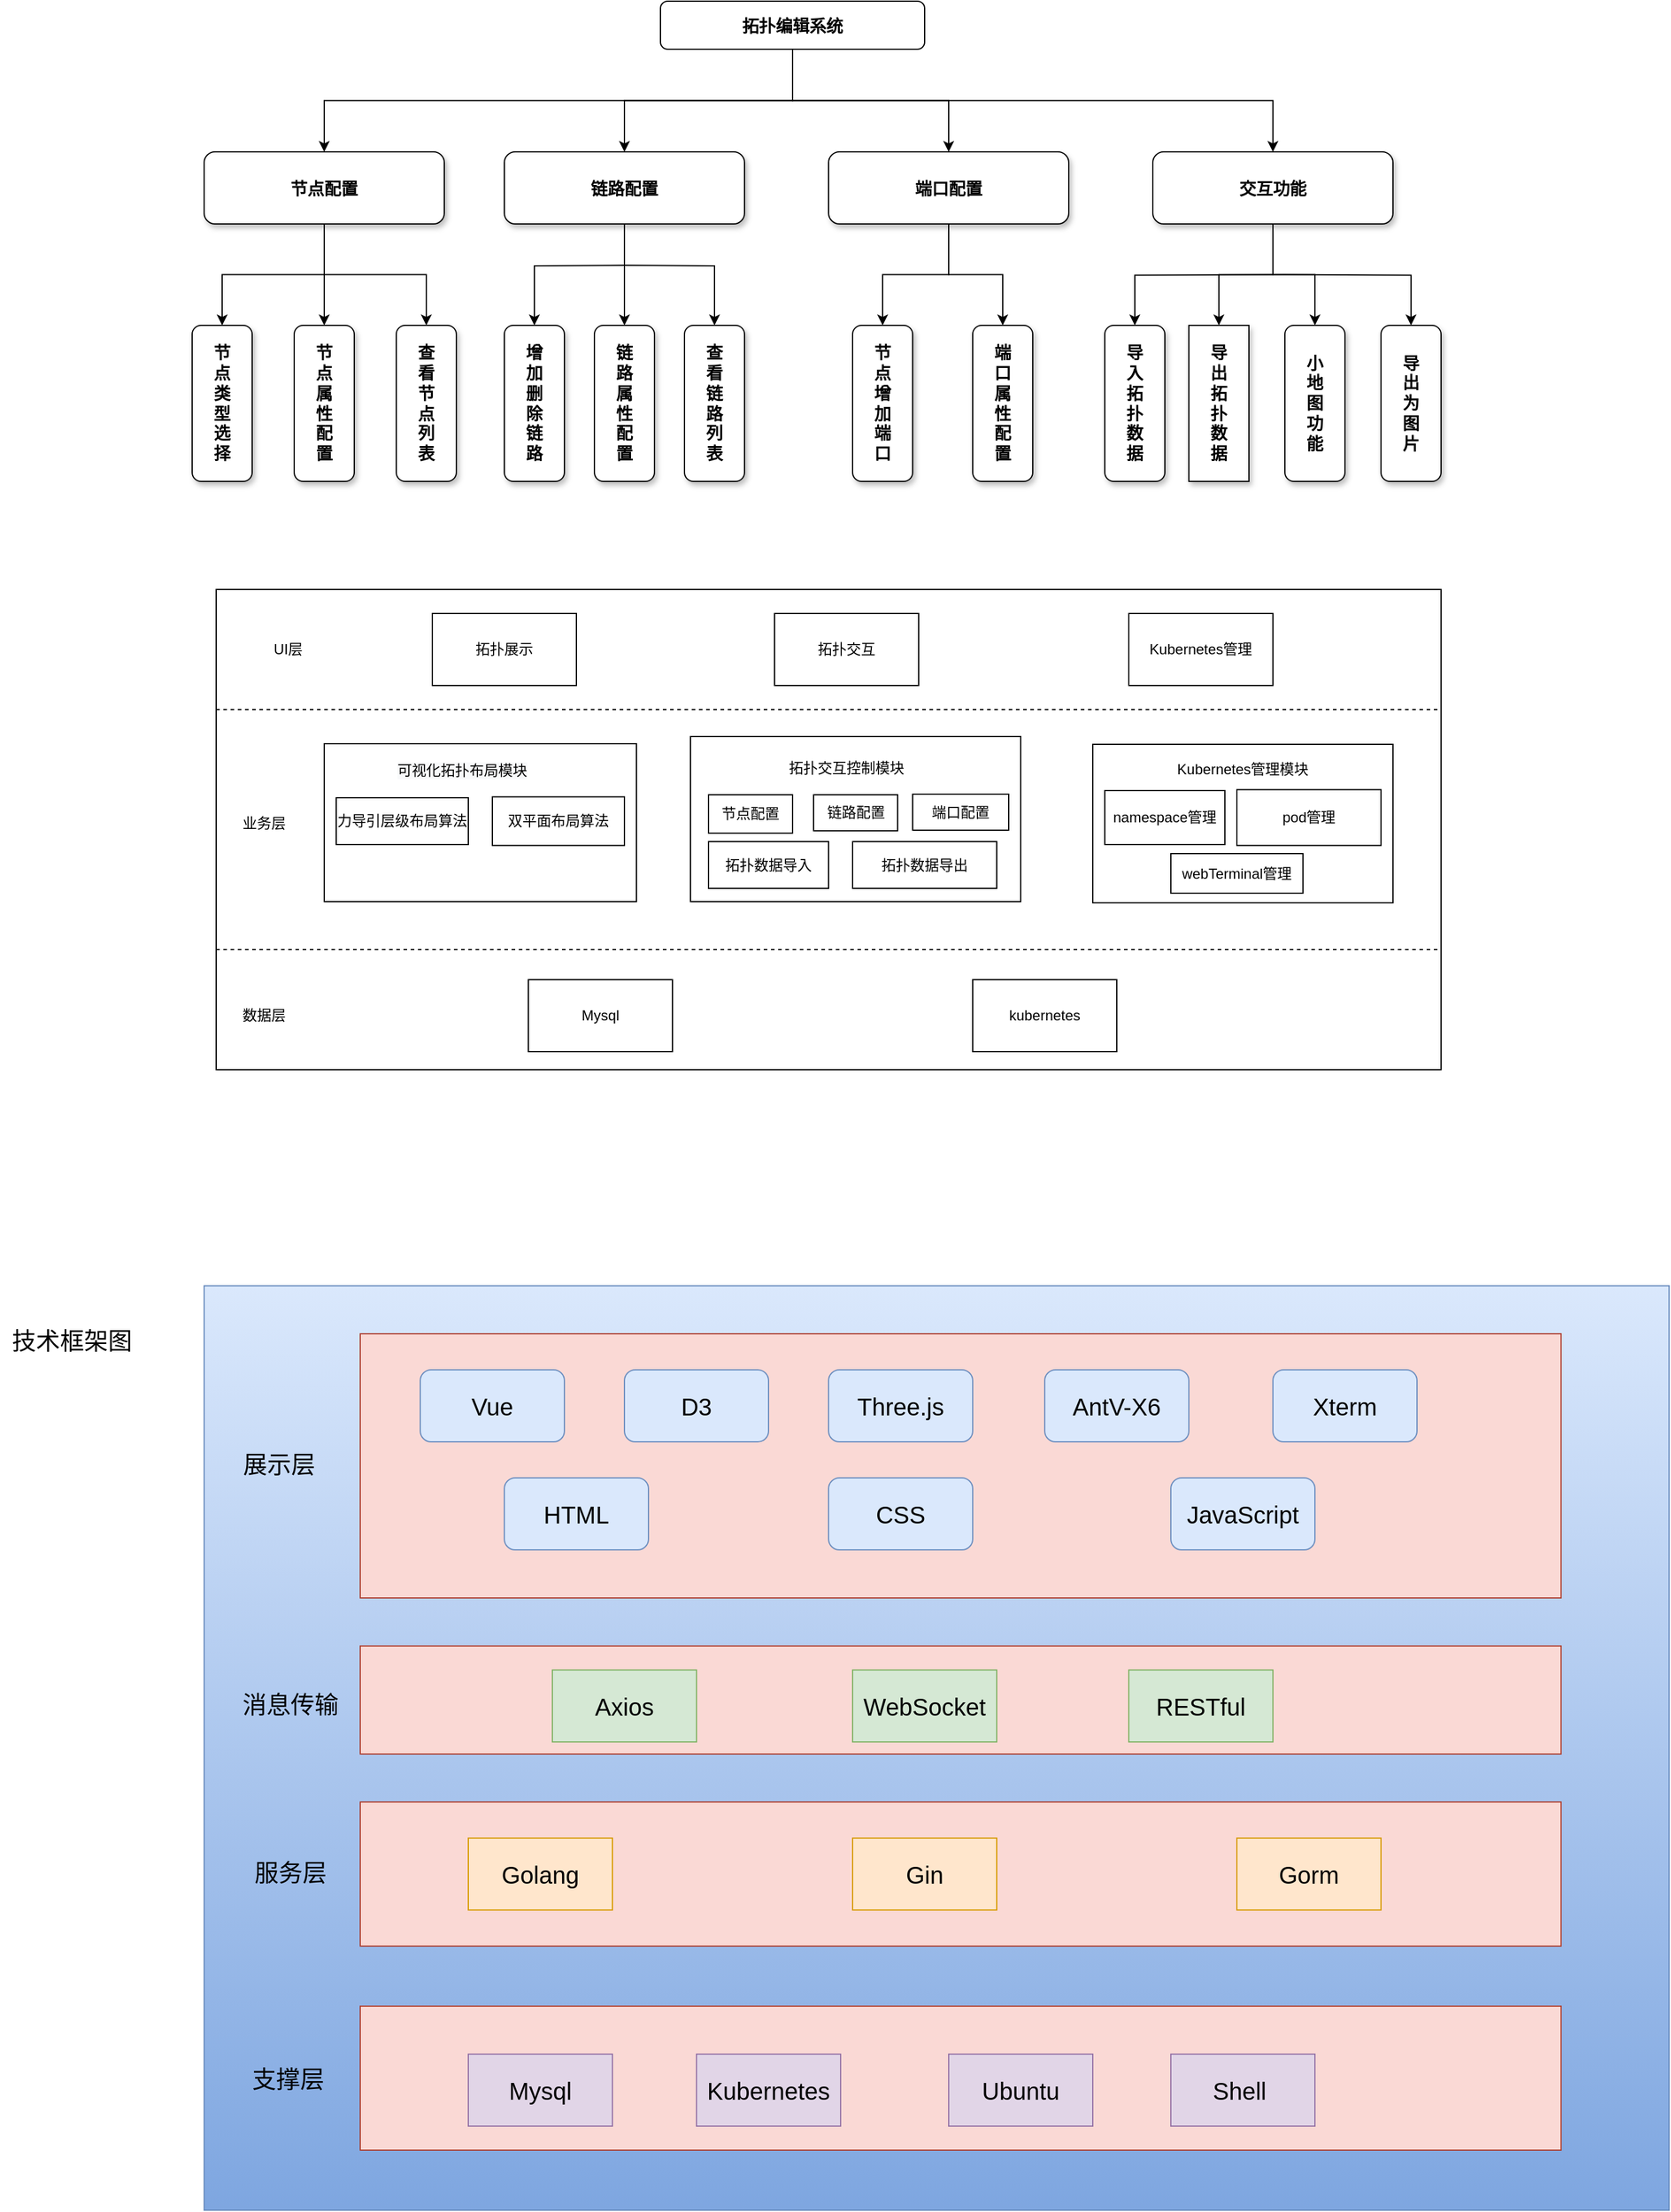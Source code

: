 <mxfile version="20.5.1" type="github">
  <diagram name="Page-1" id="97916047-d0de-89f5-080d-49f4d83e522f">
    <mxGraphModel dx="1673" dy="887" grid="1" gridSize="10" guides="1" tooltips="1" connect="1" arrows="1" fold="1" page="1" pageScale="1.5" pageWidth="4681" pageHeight="3300" background="none" math="0" shadow="0">
      <root>
        <mxCell id="0" />
        <mxCell id="1" parent="0" />
        <mxCell id="KwxauNoUihIvwHTF1U2A-198" value="" style="rounded=0;whiteSpace=wrap;html=1;shadow=0;fontSize=20;fillColor=#dae8fc;strokeColor=#6c8ebf;gradientColor=#7ea6e0;" vertex="1" parent="1">
          <mxGeometry x="330" y="1400" width="1220" height="770" as="geometry" />
        </mxCell>
        <mxCell id="3" value="拓扑编辑系统" style="rounded=1;shadow=0;fontStyle=1;fontSize=14;" parent="1" vertex="1">
          <mxGeometry x="710" y="330" width="220" height="40" as="geometry" />
        </mxCell>
        <mxCell id="KwxauNoUihIvwHTF1U2A-68" value="" style="edgeStyle=orthogonalEdgeStyle;rounded=0;jumpSize=1;orthogonalLoop=1;jettySize=auto;html=1;strokeColor=default;startFill=1;endFill=1;" edge="1" parent="1" source="4" target="KwxauNoUihIvwHTF1U2A-67">
          <mxGeometry relative="1" as="geometry" />
        </mxCell>
        <mxCell id="KwxauNoUihIvwHTF1U2A-70" value="" style="edgeStyle=orthogonalEdgeStyle;rounded=0;jumpSize=1;orthogonalLoop=1;jettySize=auto;html=1;strokeColor=default;startFill=1;endFill=1;entryX=0.5;entryY=0;entryDx=0;entryDy=0;" edge="1" parent="1" source="4" target="KwxauNoUihIvwHTF1U2A-71">
          <mxGeometry relative="1" as="geometry">
            <mxPoint x="470" y="610" as="targetPoint" />
          </mxGeometry>
        </mxCell>
        <mxCell id="4" value="节点配置" style="rounded=1;shadow=1;fontStyle=1;fontSize=14;" parent="1" vertex="1">
          <mxGeometry x="330" y="455.5" width="200" height="60" as="geometry" />
        </mxCell>
        <mxCell id="5" value="链路配置" style="rounded=1;shadow=1;fontStyle=1;fontSize=14;" parent="1" vertex="1">
          <mxGeometry x="580" y="455.5" width="200" height="60" as="geometry" />
        </mxCell>
        <mxCell id="6" value="端口配置" style="rounded=1;shadow=1;fontStyle=1;fontSize=14;" parent="1" vertex="1">
          <mxGeometry x="850" y="455.5" width="200" height="60" as="geometry" />
        </mxCell>
        <mxCell id="KwxauNoUihIvwHTF1U2A-131" value="" style="edgeStyle=orthogonalEdgeStyle;rounded=0;jumpSize=1;orthogonalLoop=1;jettySize=auto;html=1;strokeColor=default;startFill=1;endFill=1;" edge="1" parent="1" source="KwxauNoUihIvwHTF1U2A-57" target="KwxauNoUihIvwHTF1U2A-128">
          <mxGeometry relative="1" as="geometry" />
        </mxCell>
        <mxCell id="KwxauNoUihIvwHTF1U2A-135" style="edgeStyle=orthogonalEdgeStyle;rounded=0;jumpSize=1;orthogonalLoop=1;jettySize=auto;html=1;exitX=0.5;exitY=1;exitDx=0;exitDy=0;entryX=0.5;entryY=0;entryDx=0;entryDy=0;strokeColor=default;startFill=1;endFill=1;" edge="1" parent="1" source="KwxauNoUihIvwHTF1U2A-57" target="KwxauNoUihIvwHTF1U2A-134">
          <mxGeometry relative="1" as="geometry" />
        </mxCell>
        <mxCell id="KwxauNoUihIvwHTF1U2A-57" value="交互功能" style="rounded=1;shadow=1;fontStyle=1;fontSize=14;" vertex="1" parent="1">
          <mxGeometry x="1120" y="455.5" width="200" height="60" as="geometry" />
        </mxCell>
        <mxCell id="KwxauNoUihIvwHTF1U2A-63" value="" style="endArrow=classic;html=1;rounded=0;strokeColor=default;jumpSize=1;edgeStyle=orthogonalEdgeStyle;entryX=0.5;entryY=0;entryDx=0;entryDy=0;exitX=0.5;exitY=1;exitDx=0;exitDy=0;" edge="1" parent="1" source="3" target="4">
          <mxGeometry width="50" height="50" relative="1" as="geometry">
            <mxPoint x="769.94" y="390" as="sourcePoint" />
            <mxPoint x="719.94" y="440" as="targetPoint" />
          </mxGeometry>
        </mxCell>
        <mxCell id="KwxauNoUihIvwHTF1U2A-64" value="" style="endArrow=classic;html=1;rounded=0;strokeColor=default;jumpSize=1;entryX=0.5;entryY=0;entryDx=0;entryDy=0;exitX=0.5;exitY=1;exitDx=0;exitDy=0;edgeStyle=orthogonalEdgeStyle;" edge="1" parent="1" source="3" target="5">
          <mxGeometry width="50" height="50" relative="1" as="geometry">
            <mxPoint x="830" y="420" as="sourcePoint" />
            <mxPoint x="780" y="470" as="targetPoint" />
          </mxGeometry>
        </mxCell>
        <mxCell id="KwxauNoUihIvwHTF1U2A-65" value="" style="endArrow=classic;html=1;rounded=0;strokeColor=default;jumpSize=1;edgeStyle=orthogonalEdgeStyle;entryX=0.5;entryY=0;entryDx=0;entryDy=0;exitX=0.5;exitY=1;exitDx=0;exitDy=0;" edge="1" parent="1" source="3" target="6">
          <mxGeometry width="50" height="50" relative="1" as="geometry">
            <mxPoint x="960" y="360" as="sourcePoint" />
            <mxPoint x="910" y="410" as="targetPoint" />
          </mxGeometry>
        </mxCell>
        <mxCell id="KwxauNoUihIvwHTF1U2A-66" value="" style="endArrow=classic;html=1;rounded=0;strokeColor=default;jumpSize=1;entryX=0.5;entryY=0;entryDx=0;entryDy=0;exitX=0.5;exitY=1;exitDx=0;exitDy=0;edgeStyle=orthogonalEdgeStyle;" edge="1" parent="1" source="3" target="KwxauNoUihIvwHTF1U2A-57">
          <mxGeometry width="50" height="50" relative="1" as="geometry">
            <mxPoint x="1130" y="400" as="sourcePoint" />
            <mxPoint x="1080" y="450" as="targetPoint" />
          </mxGeometry>
        </mxCell>
        <mxCell id="KwxauNoUihIvwHTF1U2A-67" value="节&lt;br&gt;点&lt;br&gt;类&lt;br&gt;型&lt;br&gt;选&lt;br&gt;择" style="whiteSpace=wrap;html=1;fontSize=14;rounded=1;shadow=1;fontStyle=1;align=center;" vertex="1" parent="1">
          <mxGeometry x="320" y="600" width="50" height="130" as="geometry" />
        </mxCell>
        <mxCell id="KwxauNoUihIvwHTF1U2A-71" value="节&lt;br&gt;点&lt;br&gt;属&lt;br&gt;性&lt;br&gt;配&lt;br&gt;置" style="whiteSpace=wrap;html=1;fontSize=14;rounded=1;shadow=1;fontStyle=1;" vertex="1" parent="1">
          <mxGeometry x="405" y="600" width="50" height="130" as="geometry" />
        </mxCell>
        <mxCell id="KwxauNoUihIvwHTF1U2A-73" value="查&lt;br&gt;看&lt;br&gt;节&lt;br&gt;点&lt;br&gt;列&lt;br&gt;表" style="whiteSpace=wrap;html=1;fontSize=14;rounded=1;shadow=1;fontStyle=1;" vertex="1" parent="1">
          <mxGeometry x="490" y="600" width="50" height="130" as="geometry" />
        </mxCell>
        <mxCell id="KwxauNoUihIvwHTF1U2A-74" value="" style="edgeStyle=orthogonalEdgeStyle;rounded=0;jumpSize=1;orthogonalLoop=1;jettySize=auto;html=1;strokeColor=default;startFill=1;endFill=1;entryX=0.5;entryY=0;entryDx=0;entryDy=0;exitX=0.5;exitY=1;exitDx=0;exitDy=0;" edge="1" parent="1" source="4" target="KwxauNoUihIvwHTF1U2A-73">
          <mxGeometry relative="1" as="geometry">
            <mxPoint x="480" y="510" as="sourcePoint" />
            <mxPoint x="515" y="594.5" as="targetPoint" />
          </mxGeometry>
        </mxCell>
        <mxCell id="KwxauNoUihIvwHTF1U2A-101" value="" style="edgeStyle=orthogonalEdgeStyle;rounded=0;jumpSize=1;orthogonalLoop=1;jettySize=auto;html=1;strokeColor=default;startFill=1;endFill=1;" edge="1" parent="1" target="KwxauNoUihIvwHTF1U2A-103">
          <mxGeometry relative="1" as="geometry">
            <mxPoint x="680" y="550" as="sourcePoint" />
          </mxGeometry>
        </mxCell>
        <mxCell id="KwxauNoUihIvwHTF1U2A-102" value="" style="edgeStyle=orthogonalEdgeStyle;rounded=0;jumpSize=1;orthogonalLoop=1;jettySize=auto;html=1;strokeColor=default;startFill=1;endFill=1;entryX=0.5;entryY=0;entryDx=0;entryDy=0;exitX=0.5;exitY=1;exitDx=0;exitDy=0;" edge="1" parent="1" target="KwxauNoUihIvwHTF1U2A-104" source="5">
          <mxGeometry relative="1" as="geometry">
            <mxPoint x="680" y="550" as="sourcePoint" />
            <mxPoint x="720" y="644.5" as="targetPoint" />
          </mxGeometry>
        </mxCell>
        <mxCell id="KwxauNoUihIvwHTF1U2A-103" value="增&lt;br&gt;加&lt;br&gt;删&lt;br&gt;除&lt;br&gt;链&lt;br&gt;路" style="whiteSpace=wrap;html=1;fontSize=14;rounded=1;shadow=1;fontStyle=1;align=center;" vertex="1" parent="1">
          <mxGeometry x="580" y="600" width="50" height="130" as="geometry" />
        </mxCell>
        <mxCell id="KwxauNoUihIvwHTF1U2A-104" value="链&lt;br&gt;路&lt;br&gt;属&lt;br&gt;性&lt;br&gt;配&lt;br&gt;置" style="whiteSpace=wrap;html=1;fontSize=14;rounded=1;shadow=1;fontStyle=1;" vertex="1" parent="1">
          <mxGeometry x="655" y="600" width="50" height="130" as="geometry" />
        </mxCell>
        <mxCell id="KwxauNoUihIvwHTF1U2A-105" value="查&lt;br&gt;看&lt;br&gt;链&lt;br&gt;路&lt;br&gt;列&lt;br&gt;表" style="whiteSpace=wrap;html=1;fontSize=14;rounded=1;shadow=1;fontStyle=1;" vertex="1" parent="1">
          <mxGeometry x="730" y="600" width="50" height="130" as="geometry" />
        </mxCell>
        <mxCell id="KwxauNoUihIvwHTF1U2A-106" value="" style="edgeStyle=orthogonalEdgeStyle;rounded=0;jumpSize=1;orthogonalLoop=1;jettySize=auto;html=1;strokeColor=default;startFill=1;endFill=1;entryX=0.5;entryY=0;entryDx=0;entryDy=0;exitX=0.5;exitY=1;exitDx=0;exitDy=0;" edge="1" parent="1" target="KwxauNoUihIvwHTF1U2A-105">
          <mxGeometry relative="1" as="geometry">
            <mxPoint x="680" y="550" as="sourcePoint" />
            <mxPoint x="765" y="629" as="targetPoint" />
          </mxGeometry>
        </mxCell>
        <mxCell id="KwxauNoUihIvwHTF1U2A-119" value="" style="edgeStyle=orthogonalEdgeStyle;rounded=0;jumpSize=1;orthogonalLoop=1;jettySize=auto;html=1;strokeColor=default;startFill=1;endFill=1;exitX=0.5;exitY=1;exitDx=0;exitDy=0;" edge="1" parent="1" target="KwxauNoUihIvwHTF1U2A-121" source="6">
          <mxGeometry relative="1" as="geometry">
            <mxPoint x="950" y="560" as="sourcePoint" />
          </mxGeometry>
        </mxCell>
        <mxCell id="KwxauNoUihIvwHTF1U2A-120" value="" style="edgeStyle=orthogonalEdgeStyle;rounded=0;jumpSize=1;orthogonalLoop=1;jettySize=auto;html=1;strokeColor=default;startFill=1;endFill=1;entryX=0.5;entryY=0;entryDx=0;entryDy=0;exitX=0.5;exitY=1;exitDx=0;exitDy=0;" edge="1" parent="1" target="KwxauNoUihIvwHTF1U2A-122" source="6">
          <mxGeometry relative="1" as="geometry">
            <mxPoint x="940" y="550" as="sourcePoint" />
            <mxPoint x="980" y="644.5" as="targetPoint" />
          </mxGeometry>
        </mxCell>
        <mxCell id="KwxauNoUihIvwHTF1U2A-121" value="节&lt;br&gt;点&lt;br&gt;增&lt;br&gt;加&lt;br&gt;端&lt;br&gt;口" style="whiteSpace=wrap;html=1;fontSize=14;rounded=1;shadow=1;fontStyle=1;align=center;" vertex="1" parent="1">
          <mxGeometry x="870" y="600" width="50" height="130" as="geometry" />
        </mxCell>
        <mxCell id="KwxauNoUihIvwHTF1U2A-122" value="端&lt;br&gt;口&lt;br&gt;属&lt;br&gt;性&lt;br&gt;配&lt;br&gt;置" style="whiteSpace=wrap;html=1;fontSize=14;rounded=1;shadow=1;fontStyle=1;" vertex="1" parent="1">
          <mxGeometry x="970" y="600" width="50" height="130" as="geometry" />
        </mxCell>
        <mxCell id="KwxauNoUihIvwHTF1U2A-125" value="" style="edgeStyle=orthogonalEdgeStyle;rounded=0;jumpSize=1;orthogonalLoop=1;jettySize=auto;html=1;strokeColor=default;startFill=1;endFill=1;" edge="1" parent="1" target="KwxauNoUihIvwHTF1U2A-127">
          <mxGeometry relative="1" as="geometry">
            <mxPoint x="1230" y="557.75" as="sourcePoint" />
          </mxGeometry>
        </mxCell>
        <mxCell id="KwxauNoUihIvwHTF1U2A-127" value="导&lt;br&gt;入&lt;br&gt;拓&lt;br&gt;扑&lt;br&gt;数&lt;br&gt;据" style="whiteSpace=wrap;html=1;fontSize=14;rounded=1;shadow=1;fontStyle=1;align=center;" vertex="1" parent="1">
          <mxGeometry x="1080" y="600" width="50" height="130" as="geometry" />
        </mxCell>
        <mxCell id="KwxauNoUihIvwHTF1U2A-128" value="导&lt;br&gt;出&lt;br&gt;拓&lt;br&gt;扑&lt;br&gt;数&lt;br&gt;据" style="whiteSpace=wrap;html=1;fontSize=14;rounded=1;shadow=1;fontStyle=1;arcSize=0;" vertex="1" parent="1">
          <mxGeometry x="1150" y="600" width="50" height="130" as="geometry" />
        </mxCell>
        <mxCell id="KwxauNoUihIvwHTF1U2A-129" value="导&lt;br&gt;出&lt;br&gt;为&lt;br&gt;图&lt;br&gt;片" style="whiteSpace=wrap;html=1;fontSize=14;rounded=1;shadow=1;fontStyle=1;" vertex="1" parent="1">
          <mxGeometry x="1310" y="600" width="50" height="130" as="geometry" />
        </mxCell>
        <mxCell id="KwxauNoUihIvwHTF1U2A-130" value="" style="edgeStyle=orthogonalEdgeStyle;rounded=0;jumpSize=1;orthogonalLoop=1;jettySize=auto;html=1;strokeColor=default;startFill=1;endFill=1;entryX=0.5;entryY=0;entryDx=0;entryDy=0;exitX=0.5;exitY=1;exitDx=0;exitDy=0;" edge="1" parent="1" target="KwxauNoUihIvwHTF1U2A-129">
          <mxGeometry relative="1" as="geometry">
            <mxPoint x="1230" y="557.75" as="sourcePoint" />
            <mxPoint x="1315" y="636.75" as="targetPoint" />
          </mxGeometry>
        </mxCell>
        <mxCell id="KwxauNoUihIvwHTF1U2A-134" value="小&lt;br&gt;地&lt;br&gt;图&lt;br&gt;功&lt;br&gt;能" style="whiteSpace=wrap;html=1;fontSize=14;rounded=1;shadow=1;fontStyle=1;" vertex="1" parent="1">
          <mxGeometry x="1230" y="600" width="50" height="130" as="geometry" />
        </mxCell>
        <mxCell id="KwxauNoUihIvwHTF1U2A-136" value="" style="rounded=0;whiteSpace=wrap;html=1;" vertex="1" parent="1">
          <mxGeometry x="340" y="820" width="1020" height="400" as="geometry" />
        </mxCell>
        <mxCell id="KwxauNoUihIvwHTF1U2A-137" value="" style="endArrow=none;dashed=1;html=1;rounded=0;exitX=0;exitY=0.25;exitDx=0;exitDy=0;entryX=1;entryY=0.25;entryDx=0;entryDy=0;" edge="1" parent="1" source="KwxauNoUihIvwHTF1U2A-136" target="KwxauNoUihIvwHTF1U2A-136">
          <mxGeometry width="50" height="50" relative="1" as="geometry">
            <mxPoint x="320" y="900" as="sourcePoint" />
            <mxPoint x="1350" y="880" as="targetPoint" />
          </mxGeometry>
        </mxCell>
        <mxCell id="KwxauNoUihIvwHTF1U2A-138" value="UI层&lt;br&gt;" style="text;html=1;strokeColor=none;fillColor=none;align=center;verticalAlign=middle;whiteSpace=wrap;rounded=0;" vertex="1" parent="1">
          <mxGeometry x="370" y="855" width="60" height="30" as="geometry" />
        </mxCell>
        <mxCell id="KwxauNoUihIvwHTF1U2A-139" value="拓扑展示" style="rounded=0;whiteSpace=wrap;html=1;" vertex="1" parent="1">
          <mxGeometry x="520" y="840" width="120" height="60" as="geometry" />
        </mxCell>
        <mxCell id="KwxauNoUihIvwHTF1U2A-140" value="拓扑交互" style="rounded=0;whiteSpace=wrap;html=1;" vertex="1" parent="1">
          <mxGeometry x="805" y="840" width="120" height="60" as="geometry" />
        </mxCell>
        <mxCell id="KwxauNoUihIvwHTF1U2A-141" value="Kubernetes管理" style="rounded=0;whiteSpace=wrap;html=1;" vertex="1" parent="1">
          <mxGeometry x="1100" y="840" width="120" height="60" as="geometry" />
        </mxCell>
        <mxCell id="KwxauNoUihIvwHTF1U2A-142" value="" style="endArrow=none;dashed=1;html=1;rounded=0;exitX=0;exitY=0.25;exitDx=0;exitDy=0;entryX=1;entryY=0.25;entryDx=0;entryDy=0;" edge="1" parent="1">
          <mxGeometry width="50" height="50" relative="1" as="geometry">
            <mxPoint x="340" y="1120" as="sourcePoint" />
            <mxPoint x="1360" y="1120" as="targetPoint" />
          </mxGeometry>
        </mxCell>
        <mxCell id="KwxauNoUihIvwHTF1U2A-143" value="业务层" style="text;html=1;strokeColor=none;fillColor=none;align=center;verticalAlign=middle;whiteSpace=wrap;rounded=0;" vertex="1" parent="1">
          <mxGeometry x="350" y="1000" width="60" height="30" as="geometry" />
        </mxCell>
        <mxCell id="KwxauNoUihIvwHTF1U2A-144" value="" style="rounded=0;whiteSpace=wrap;html=1;" vertex="1" parent="1">
          <mxGeometry x="430" y="948.5" width="260" height="131.5" as="geometry" />
        </mxCell>
        <mxCell id="KwxauNoUihIvwHTF1U2A-145" value="&lt;br&gt;&lt;span style=&quot;color: rgb(0, 0, 0); font-family: Helvetica; font-size: 12px; font-style: normal; font-variant-ligatures: normal; font-variant-caps: normal; font-weight: 400; letter-spacing: normal; orphans: 2; text-align: center; text-indent: 0px; text-transform: none; widows: 2; word-spacing: 0px; -webkit-text-stroke-width: 0px; background-color: rgb(248, 249, 250); text-decoration-thickness: initial; text-decoration-style: initial; text-decoration-color: initial; float: none; display: inline !important;&quot;&gt;可视化拓扑布局模块&lt;/span&gt;&lt;br&gt;" style="text;html=1;strokeColor=none;fillColor=none;align=center;verticalAlign=middle;whiteSpace=wrap;rounded=0;" vertex="1" parent="1">
          <mxGeometry x="490" y="957.5" width="110" height="10" as="geometry" />
        </mxCell>
        <mxCell id="KwxauNoUihIvwHTF1U2A-146" value="力导引层级布局算法" style="rounded=0;whiteSpace=wrap;html=1;" vertex="1" parent="1">
          <mxGeometry x="440" y="993.5" width="110" height="39" as="geometry" />
        </mxCell>
        <mxCell id="KwxauNoUihIvwHTF1U2A-147" value="双平面布局算法" style="rounded=0;whiteSpace=wrap;html=1;" vertex="1" parent="1">
          <mxGeometry x="570" y="992.75" width="110" height="40.5" as="geometry" />
        </mxCell>
        <mxCell id="KwxauNoUihIvwHTF1U2A-148" value="" style="rounded=0;whiteSpace=wrap;html=1;" vertex="1" parent="1">
          <mxGeometry x="735" y="942.5" width="275" height="137.5" as="geometry" />
        </mxCell>
        <mxCell id="KwxauNoUihIvwHTF1U2A-149" value="拓扑交互控制模块" style="text;html=1;strokeColor=none;fillColor=none;align=center;verticalAlign=middle;whiteSpace=wrap;rounded=0;" vertex="1" parent="1">
          <mxGeometry x="810" y="957.5" width="110" height="22" as="geometry" />
        </mxCell>
        <mxCell id="KwxauNoUihIvwHTF1U2A-150" value="节点配置" style="rounded=0;whiteSpace=wrap;html=1;" vertex="1" parent="1">
          <mxGeometry x="750" y="991" width="70" height="32" as="geometry" />
        </mxCell>
        <mxCell id="KwxauNoUihIvwHTF1U2A-151" value="链路配置" style="rounded=0;whiteSpace=wrap;html=1;" vertex="1" parent="1">
          <mxGeometry x="837.5" y="991" width="70" height="30" as="geometry" />
        </mxCell>
        <mxCell id="KwxauNoUihIvwHTF1U2A-152" value="端口配置" style="rounded=0;whiteSpace=wrap;html=1;" vertex="1" parent="1">
          <mxGeometry x="920" y="990.5" width="80" height="30" as="geometry" />
        </mxCell>
        <mxCell id="KwxauNoUihIvwHTF1U2A-153" value="拓扑数据导入" style="rounded=0;whiteSpace=wrap;html=1;" vertex="1" parent="1">
          <mxGeometry x="750" y="1030" width="100" height="39" as="geometry" />
        </mxCell>
        <mxCell id="KwxauNoUihIvwHTF1U2A-154" value="拓扑数据导出" style="rounded=0;whiteSpace=wrap;html=1;" vertex="1" parent="1">
          <mxGeometry x="870" y="1030" width="120" height="39" as="geometry" />
        </mxCell>
        <mxCell id="KwxauNoUihIvwHTF1U2A-155" value="" style="rounded=0;whiteSpace=wrap;html=1;" vertex="1" parent="1">
          <mxGeometry x="1070" y="949" width="250" height="132" as="geometry" />
        </mxCell>
        <mxCell id="KwxauNoUihIvwHTF1U2A-156" value="namespace管理" style="rounded=0;whiteSpace=wrap;html=1;" vertex="1" parent="1">
          <mxGeometry x="1080" y="987.5" width="100" height="45" as="geometry" />
        </mxCell>
        <mxCell id="KwxauNoUihIvwHTF1U2A-157" value="Kubernetes管理模块" style="text;html=1;strokeColor=none;fillColor=none;align=center;verticalAlign=middle;whiteSpace=wrap;rounded=0;" vertex="1" parent="1">
          <mxGeometry x="1135" y="960.5" width="120" height="19" as="geometry" />
        </mxCell>
        <mxCell id="KwxauNoUihIvwHTF1U2A-158" value="pod管理" style="rounded=0;whiteSpace=wrap;html=1;" vertex="1" parent="1">
          <mxGeometry x="1190" y="986.75" width="120" height="46.5" as="geometry" />
        </mxCell>
        <mxCell id="KwxauNoUihIvwHTF1U2A-159" value="数据层" style="text;html=1;strokeColor=none;fillColor=none;align=center;verticalAlign=middle;whiteSpace=wrap;rounded=0;" vertex="1" parent="1">
          <mxGeometry x="350" y="1160" width="60" height="30" as="geometry" />
        </mxCell>
        <mxCell id="KwxauNoUihIvwHTF1U2A-160" value="Mysql" style="rounded=0;whiteSpace=wrap;html=1;" vertex="1" parent="1">
          <mxGeometry x="600" y="1145" width="120" height="60" as="geometry" />
        </mxCell>
        <mxCell id="KwxauNoUihIvwHTF1U2A-161" value="kubernetes" style="rounded=0;whiteSpace=wrap;html=1;" vertex="1" parent="1">
          <mxGeometry x="970" y="1145" width="120" height="60" as="geometry" />
        </mxCell>
        <mxCell id="KwxauNoUihIvwHTF1U2A-162" value="webTerminal管理" style="rounded=0;whiteSpace=wrap;html=1;" vertex="1" parent="1">
          <mxGeometry x="1135" y="1040" width="110" height="33" as="geometry" />
        </mxCell>
        <mxCell id="KwxauNoUihIvwHTF1U2A-174" value="技术框架图" style="text;html=1;strokeColor=none;fillColor=none;align=center;verticalAlign=middle;whiteSpace=wrap;rounded=0;shadow=0;fontSize=20;" vertex="1" parent="1">
          <mxGeometry x="160" y="1430" width="120" height="30" as="geometry" />
        </mxCell>
        <mxCell id="KwxauNoUihIvwHTF1U2A-189" value="" style="rounded=0;whiteSpace=wrap;html=1;shadow=0;fontSize=20;fillColor=#fad9d5;strokeColor=#ae4132;" vertex="1" parent="1">
          <mxGeometry x="460" y="1440" width="1000" height="220" as="geometry" />
        </mxCell>
        <mxCell id="KwxauNoUihIvwHTF1U2A-163" value="" style="rounded=0;whiteSpace=wrap;html=1;shadow=0;fontStyle=1;fillColor=#fad9d5;strokeColor=#ae4132;" vertex="1" parent="1">
          <mxGeometry x="460" y="1830" width="1000" height="120" as="geometry" />
        </mxCell>
        <mxCell id="KwxauNoUihIvwHTF1U2A-170" value="Golang" style="rounded=0;whiteSpace=wrap;html=1;shadow=0;fontSize=20;fillColor=#ffe6cc;strokeColor=#d79b00;" vertex="1" parent="1">
          <mxGeometry x="550" y="1860" width="120" height="60" as="geometry" />
        </mxCell>
        <mxCell id="KwxauNoUihIvwHTF1U2A-171" value="Gin" style="rounded=0;whiteSpace=wrap;html=1;shadow=0;fontSize=20;fillColor=#ffe6cc;strokeColor=#d79b00;" vertex="1" parent="1">
          <mxGeometry x="870" y="1860" width="120" height="60" as="geometry" />
        </mxCell>
        <mxCell id="KwxauNoUihIvwHTF1U2A-184" value="展示层" style="text;html=1;strokeColor=none;fillColor=none;align=center;verticalAlign=middle;whiteSpace=wrap;rounded=0;shadow=0;fontSize=20;" vertex="1" parent="1">
          <mxGeometry x="345" y="1530" width="95" height="35" as="geometry" />
        </mxCell>
        <mxCell id="KwxauNoUihIvwHTF1U2A-165" value="D3" style="rounded=1;whiteSpace=wrap;html=1;shadow=0;fontSize=20;fillColor=#dae8fc;strokeColor=#6c8ebf;" vertex="1" parent="1">
          <mxGeometry x="680" y="1470" width="120" height="60" as="geometry" />
        </mxCell>
        <mxCell id="KwxauNoUihIvwHTF1U2A-166" value="Three.js" style="rounded=1;whiteSpace=wrap;html=1;shadow=0;fontSize=20;fillColor=#dae8fc;strokeColor=#6c8ebf;" vertex="1" parent="1">
          <mxGeometry x="850" y="1470" width="120" height="60" as="geometry" />
        </mxCell>
        <mxCell id="KwxauNoUihIvwHTF1U2A-167" value="AntV-X6" style="rounded=1;whiteSpace=wrap;html=1;shadow=0;fontSize=20;fillColor=#dae8fc;strokeColor=#6c8ebf;" vertex="1" parent="1">
          <mxGeometry x="1030" y="1470" width="120" height="60" as="geometry" />
        </mxCell>
        <mxCell id="KwxauNoUihIvwHTF1U2A-175" value="&lt;span style=&quot;font-size: 20px;&quot;&gt;HTML&lt;/span&gt;" style="rounded=1;whiteSpace=wrap;html=1;shadow=0;fillColor=#dae8fc;strokeColor=#6c8ebf;" vertex="1" parent="1">
          <mxGeometry x="580" y="1560" width="120" height="60" as="geometry" />
        </mxCell>
        <mxCell id="KwxauNoUihIvwHTF1U2A-176" value="&lt;font style=&quot;font-size: 20px;&quot;&gt;CSS&lt;/font&gt;" style="rounded=1;whiteSpace=wrap;html=1;shadow=0;fillColor=#dae8fc;strokeColor=#6c8ebf;" vertex="1" parent="1">
          <mxGeometry x="850" y="1560" width="120" height="60" as="geometry" />
        </mxCell>
        <mxCell id="KwxauNoUihIvwHTF1U2A-177" value="&lt;font style=&quot;font-size: 20px;&quot;&gt;JavaScript&lt;/font&gt;" style="rounded=1;whiteSpace=wrap;html=1;shadow=0;fillColor=#dae8fc;strokeColor=#6c8ebf;" vertex="1" parent="1">
          <mxGeometry x="1135" y="1560" width="120" height="60" as="geometry" />
        </mxCell>
        <mxCell id="KwxauNoUihIvwHTF1U2A-180" value="Xterm" style="rounded=1;whiteSpace=wrap;html=1;shadow=0;fontSize=20;fillColor=#dae8fc;strokeColor=#6c8ebf;" vertex="1" parent="1">
          <mxGeometry x="1220" y="1470" width="120" height="60" as="geometry" />
        </mxCell>
        <mxCell id="KwxauNoUihIvwHTF1U2A-164" value="&lt;font style=&quot;font-size: 20px;&quot;&gt;Vue&lt;/font&gt;" style="rounded=1;whiteSpace=wrap;html=1;shadow=0;fillColor=#dae8fc;strokeColor=#6c8ebf;" vertex="1" parent="1">
          <mxGeometry x="510" y="1470" width="120" height="60" as="geometry" />
        </mxCell>
        <mxCell id="KwxauNoUihIvwHTF1U2A-190" value="" style="rounded=0;whiteSpace=wrap;html=1;shadow=0;fontSize=20;fillColor=#fad9d5;strokeColor=#ae4132;" vertex="1" parent="1">
          <mxGeometry x="460" y="1700" width="1000" height="90" as="geometry" />
        </mxCell>
        <mxCell id="KwxauNoUihIvwHTF1U2A-168" value="Axios" style="rounded=0;whiteSpace=wrap;html=1;shadow=0;fontSize=20;fillColor=#d5e8d4;strokeColor=#82b366;" vertex="1" parent="1">
          <mxGeometry x="620" y="1720" width="120" height="60" as="geometry" />
        </mxCell>
        <mxCell id="KwxauNoUihIvwHTF1U2A-179" value="RESTful" style="rounded=0;whiteSpace=wrap;html=1;shadow=0;fontSize=20;fillColor=#d5e8d4;strokeColor=#82b366;" vertex="1" parent="1">
          <mxGeometry x="1100" y="1720" width="120" height="60" as="geometry" />
        </mxCell>
        <mxCell id="KwxauNoUihIvwHTF1U2A-191" value="消息传输" style="text;whiteSpace=wrap;html=1;fontSize=20;" vertex="1" parent="1">
          <mxGeometry x="360" y="1730" width="105" height="40" as="geometry" />
        </mxCell>
        <mxCell id="KwxauNoUihIvwHTF1U2A-192" value="服务层" style="text;whiteSpace=wrap;html=1;fontSize=20;" vertex="1" parent="1">
          <mxGeometry x="370" y="1870" width="105" height="40" as="geometry" />
        </mxCell>
        <mxCell id="KwxauNoUihIvwHTF1U2A-194" value="" style="rounded=0;whiteSpace=wrap;html=1;shadow=0;fontSize=20;fillColor=#fad9d5;strokeColor=#ae4132;" vertex="1" parent="1">
          <mxGeometry x="460" y="2000" width="1000" height="120" as="geometry" />
        </mxCell>
        <mxCell id="KwxauNoUihIvwHTF1U2A-173" value="Kubernetes" style="rounded=0;whiteSpace=wrap;html=1;shadow=0;fontSize=20;fillColor=#e1d5e7;strokeColor=#9673a6;" vertex="1" parent="1">
          <mxGeometry x="740" y="2040" width="120" height="60" as="geometry" />
        </mxCell>
        <mxCell id="KwxauNoUihIvwHTF1U2A-182" value="Ubuntu" style="rounded=0;whiteSpace=wrap;html=1;shadow=0;fontSize=20;fillColor=#e1d5e7;strokeColor=#9673a6;" vertex="1" parent="1">
          <mxGeometry x="950" y="2040" width="120" height="60" as="geometry" />
        </mxCell>
        <mxCell id="KwxauNoUihIvwHTF1U2A-183" value="Shell&amp;nbsp;" style="rounded=0;whiteSpace=wrap;html=1;shadow=0;fontSize=20;fillColor=#e1d5e7;strokeColor=#9673a6;" vertex="1" parent="1">
          <mxGeometry x="1135" y="2040" width="120" height="60" as="geometry" />
        </mxCell>
        <mxCell id="KwxauNoUihIvwHTF1U2A-193" value="Mysql" style="rounded=0;whiteSpace=wrap;html=1;shadow=0;fontSize=20;fillColor=#e1d5e7;strokeColor=#9673a6;" vertex="1" parent="1">
          <mxGeometry x="550" y="2040" width="120" height="60" as="geometry" />
        </mxCell>
        <mxCell id="KwxauNoUihIvwHTF1U2A-195" value="支撑层" style="text;html=1;strokeColor=none;fillColor=none;align=center;verticalAlign=middle;whiteSpace=wrap;rounded=0;shadow=0;fontSize=20;" vertex="1" parent="1">
          <mxGeometry x="360" y="2045" width="80" height="30" as="geometry" />
        </mxCell>
        <mxCell id="KwxauNoUihIvwHTF1U2A-172" value="WebSocket" style="rounded=0;whiteSpace=wrap;html=1;shadow=0;fontSize=20;fillColor=#d5e8d4;strokeColor=#82b366;" vertex="1" parent="1">
          <mxGeometry x="870" y="1720" width="120" height="60" as="geometry" />
        </mxCell>
        <mxCell id="KwxauNoUihIvwHTF1U2A-199" value="Gorm" style="rounded=0;whiteSpace=wrap;html=1;shadow=0;fontSize=20;fillColor=#ffe6cc;strokeColor=#d79b00;" vertex="1" parent="1">
          <mxGeometry x="1190" y="1860" width="120" height="60" as="geometry" />
        </mxCell>
      </root>
    </mxGraphModel>
  </diagram>
</mxfile>
